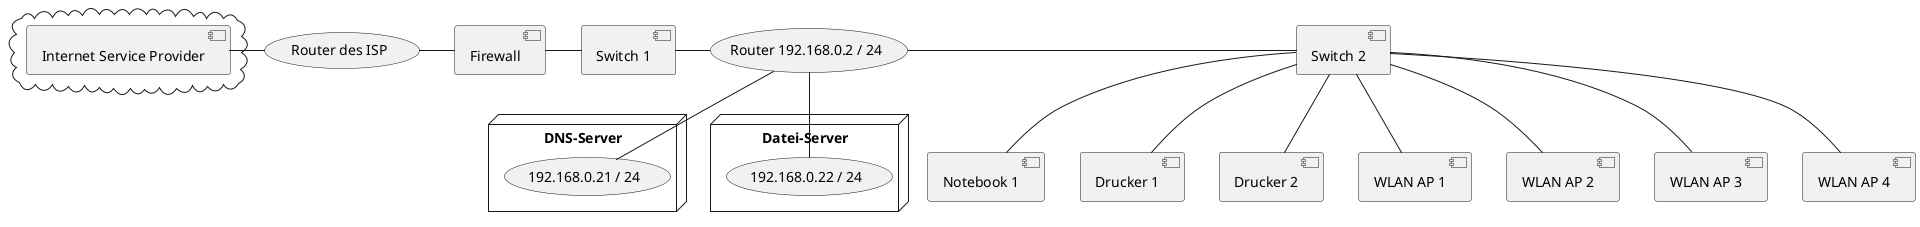 @startuml
cloud {
[Internet Service Provider]
}
(Router des ISP)
[Firewall]
(Router 192.168.0.2 / 24)
[Switch 1]
node "DNS-Server" {
(192.168.0.21 / 24)
}
node "Datei-Server" {
(192.168.0.22 / 24)
}
[Switch 2]
[Notebook 1]
[Drucker 1]
[Drucker 2]
[WLAN AP 1]
[WLAN AP 2]
[WLAN AP 3]
[WLAN AP 4]

[Internet Service Provider] - (Router des ISP)
(Router des ISP) - [Firewall]
[Firewall] - [Switch 1]
[Switch 1] - (Router 192.168.0.2 / 24)
(Router 192.168.0.2 / 24) -- (192.168.0.21 / 24)
(Router 192.168.0.2 / 24) -- (192.168.0.22 / 24)
(Router 192.168.0.2 / 24) - [Switch 2]
' style test
together {
[WLAN AP 1]
[WLAN AP 2]
[WLAN AP 3]
[WLAN AP 4]
[Notebook 1]
[Drucker 1]
[Drucker 2]
}

[Switch 2] -- [WLAN AP 1]
[Switch 2] -- [WLAN AP 2]
[Switch 2] -- [WLAN AP 3]
[Switch 2] -- [WLAN AP 4]
[Switch 2] -- [Drucker 1]
[Switch 2] -- [Drucker 2]
[Switch 2] -- [Notebook 1]

@enduml